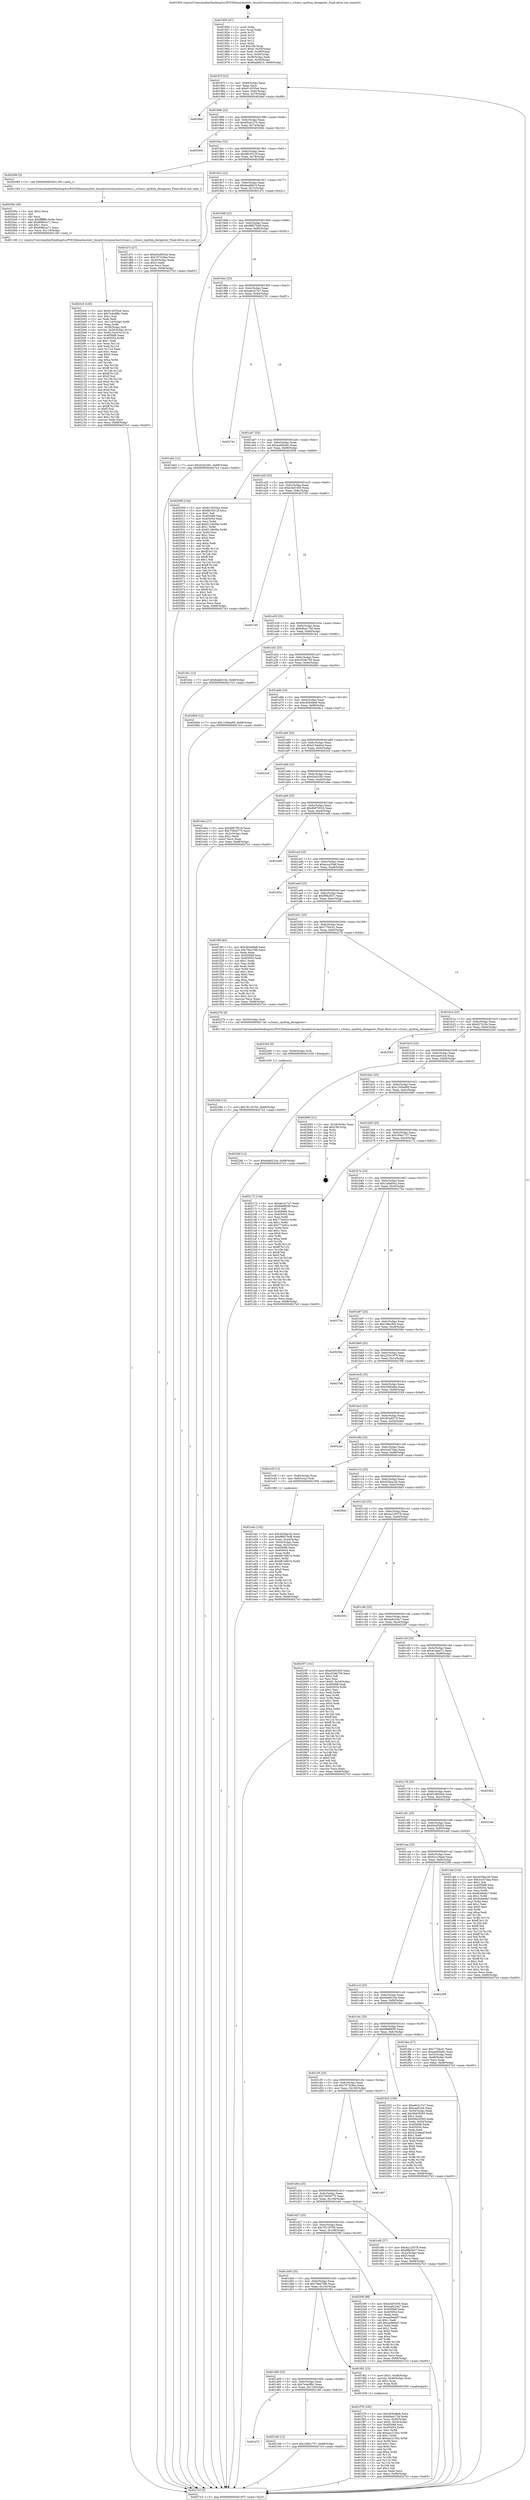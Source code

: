 digraph "0x401950" {
  label = "0x401950 (/mnt/c/Users/mathe/Desktop/tcc/POCII/binaries/extr_linuxdriversmmchosts3cmci.c_s3cmci_cpufreq_deregister_Final-ollvm.out::main(0))"
  labelloc = "t"
  node[shape=record]

  Entry [label="",width=0.3,height=0.3,shape=circle,fillcolor=black,style=filled]
  "0x40197f" [label="{
     0x40197f [23]\l
     | [instrs]\l
     &nbsp;&nbsp;0x40197f \<+3\>: mov -0x68(%rbp),%eax\l
     &nbsp;&nbsp;0x401982 \<+2\>: mov %eax,%ecx\l
     &nbsp;&nbsp;0x401984 \<+6\>: sub $0x814555a4,%ecx\l
     &nbsp;&nbsp;0x40198a \<+3\>: mov %eax,-0x6c(%rbp)\l
     &nbsp;&nbsp;0x40198d \<+3\>: mov %ecx,-0x70(%rbp)\l
     &nbsp;&nbsp;0x401990 \<+6\>: je 00000000004026ef \<main+0xd9f\>\l
  }"]
  "0x4026ef" [label="{
     0x4026ef\l
  }", style=dashed]
  "0x401996" [label="{
     0x401996 [22]\l
     | [instrs]\l
     &nbsp;&nbsp;0x401996 \<+5\>: jmp 000000000040199b \<main+0x4b\>\l
     &nbsp;&nbsp;0x40199b \<+3\>: mov -0x6c(%rbp),%eax\l
     &nbsp;&nbsp;0x40199e \<+5\>: sub $0x85cac275,%eax\l
     &nbsp;&nbsp;0x4019a3 \<+3\>: mov %eax,-0x74(%rbp)\l
     &nbsp;&nbsp;0x4019a6 \<+6\>: je 0000000000402564 \<main+0xc14\>\l
  }"]
  Exit [label="",width=0.3,height=0.3,shape=circle,fillcolor=black,style=filled,peripheries=2]
  "0x402564" [label="{
     0x402564\l
  }", style=dashed]
  "0x4019ac" [label="{
     0x4019ac [22]\l
     | [instrs]\l
     &nbsp;&nbsp;0x4019ac \<+5\>: jmp 00000000004019b1 \<main+0x61\>\l
     &nbsp;&nbsp;0x4019b1 \<+3\>: mov -0x6c(%rbp),%eax\l
     &nbsp;&nbsp;0x4019b4 \<+5\>: sub $0x88c5512f,%eax\l
     &nbsp;&nbsp;0x4019b9 \<+3\>: mov %eax,-0x78(%rbp)\l
     &nbsp;&nbsp;0x4019bc \<+6\>: je 0000000000402099 \<main+0x749\>\l
  }"]
  "0x40228d" [label="{
     0x40228d [12]\l
     | [instrs]\l
     &nbsp;&nbsp;0x40228d \<+7\>: movl $0x78118793,-0x68(%rbp)\l
     &nbsp;&nbsp;0x402294 \<+5\>: jmp 00000000004027e3 \<main+0xe93\>\l
  }"]
  "0x402099" [label="{
     0x402099 [5]\l
     | [instrs]\l
     &nbsp;&nbsp;0x402099 \<+5\>: call 0000000000401160 \<next_i\>\l
     | [calls]\l
     &nbsp;&nbsp;0x401160 \{1\} (/mnt/c/Users/mathe/Desktop/tcc/POCII/binaries/extr_linuxdriversmmchosts3cmci.c_s3cmci_cpufreq_deregister_Final-ollvm.out::next_i)\l
  }"]
  "0x4019c2" [label="{
     0x4019c2 [22]\l
     | [instrs]\l
     &nbsp;&nbsp;0x4019c2 \<+5\>: jmp 00000000004019c7 \<main+0x77\>\l
     &nbsp;&nbsp;0x4019c7 \<+3\>: mov -0x6c(%rbp),%eax\l
     &nbsp;&nbsp;0x4019ca \<+5\>: sub $0x9aa6fd10,%eax\l
     &nbsp;&nbsp;0x4019cf \<+3\>: mov %eax,-0x7c(%rbp)\l
     &nbsp;&nbsp;0x4019d2 \<+6\>: je 0000000000401d7c \<main+0x42c\>\l
  }"]
  "0x402284" [label="{
     0x402284 [9]\l
     | [instrs]\l
     &nbsp;&nbsp;0x402284 \<+4\>: mov -0x50(%rbp),%rdi\l
     &nbsp;&nbsp;0x402288 \<+5\>: call 0000000000401030 \<free@plt\>\l
     | [calls]\l
     &nbsp;&nbsp;0x401030 \{1\} (unknown)\l
  }"]
  "0x401d7c" [label="{
     0x401d7c [27]\l
     | [instrs]\l
     &nbsp;&nbsp;0x401d7c \<+5\>: mov $0x62ed5544,%eax\l
     &nbsp;&nbsp;0x401d81 \<+5\>: mov $0x7073c9ee,%ecx\l
     &nbsp;&nbsp;0x401d86 \<+3\>: mov -0x30(%rbp),%edx\l
     &nbsp;&nbsp;0x401d89 \<+3\>: cmp $0x2,%edx\l
     &nbsp;&nbsp;0x401d8c \<+3\>: cmovne %ecx,%eax\l
     &nbsp;&nbsp;0x401d8f \<+3\>: mov %eax,-0x68(%rbp)\l
     &nbsp;&nbsp;0x401d92 \<+5\>: jmp 00000000004027e3 \<main+0xe93\>\l
  }"]
  "0x4019d8" [label="{
     0x4019d8 [22]\l
     | [instrs]\l
     &nbsp;&nbsp;0x4019d8 \<+5\>: jmp 00000000004019dd \<main+0x8d\>\l
     &nbsp;&nbsp;0x4019dd \<+3\>: mov -0x6c(%rbp),%eax\l
     &nbsp;&nbsp;0x4019e0 \<+5\>: sub $0x9f837bd9,%eax\l
     &nbsp;&nbsp;0x4019e5 \<+3\>: mov %eax,-0x80(%rbp)\l
     &nbsp;&nbsp;0x4019e8 \<+6\>: je 0000000000401eb2 \<main+0x562\>\l
  }"]
  "0x4027e3" [label="{
     0x4027e3 [5]\l
     | [instrs]\l
     &nbsp;&nbsp;0x4027e3 \<+5\>: jmp 000000000040197f \<main+0x2f\>\l
  }"]
  "0x401950" [label="{
     0x401950 [47]\l
     | [instrs]\l
     &nbsp;&nbsp;0x401950 \<+1\>: push %rbp\l
     &nbsp;&nbsp;0x401951 \<+3\>: mov %rsp,%rbp\l
     &nbsp;&nbsp;0x401954 \<+2\>: push %r15\l
     &nbsp;&nbsp;0x401956 \<+2\>: push %r14\l
     &nbsp;&nbsp;0x401958 \<+2\>: push %r13\l
     &nbsp;&nbsp;0x40195a \<+2\>: push %r12\l
     &nbsp;&nbsp;0x40195c \<+1\>: push %rbx\l
     &nbsp;&nbsp;0x40195d \<+7\>: sub $0x108,%rsp\l
     &nbsp;&nbsp;0x401964 \<+7\>: movl $0x0,-0x34(%rbp)\l
     &nbsp;&nbsp;0x40196b \<+3\>: mov %edi,-0x38(%rbp)\l
     &nbsp;&nbsp;0x40196e \<+4\>: mov %rsi,-0x40(%rbp)\l
     &nbsp;&nbsp;0x401972 \<+3\>: mov -0x38(%rbp),%edi\l
     &nbsp;&nbsp;0x401975 \<+3\>: mov %edi,-0x30(%rbp)\l
     &nbsp;&nbsp;0x401978 \<+7\>: movl $0x9aa6fd10,-0x68(%rbp)\l
  }"]
  "0x401d72" [label="{
     0x401d72\l
  }", style=dashed]
  "0x401eb2" [label="{
     0x401eb2 [12]\l
     | [instrs]\l
     &nbsp;&nbsp;0x401eb2 \<+7\>: movl $0xd3a5c5fc,-0x68(%rbp)\l
     &nbsp;&nbsp;0x401eb9 \<+5\>: jmp 00000000004027e3 \<main+0xe93\>\l
  }"]
  "0x4019ee" [label="{
     0x4019ee [25]\l
     | [instrs]\l
     &nbsp;&nbsp;0x4019ee \<+5\>: jmp 00000000004019f3 \<main+0xa3\>\l
     &nbsp;&nbsp;0x4019f3 \<+3\>: mov -0x6c(%rbp),%eax\l
     &nbsp;&nbsp;0x4019f6 \<+5\>: sub $0xa6c2c7a7,%eax\l
     &nbsp;&nbsp;0x4019fb \<+6\>: mov %eax,-0x84(%rbp)\l
     &nbsp;&nbsp;0x401a01 \<+6\>: je 0000000000402741 \<main+0xdf1\>\l
  }"]
  "0x402166" [label="{
     0x402166 [12]\l
     | [instrs]\l
     &nbsp;&nbsp;0x402166 \<+7\>: movl $0x169e1757,-0x68(%rbp)\l
     &nbsp;&nbsp;0x40216d \<+5\>: jmp 00000000004027e3 \<main+0xe93\>\l
  }"]
  "0x402741" [label="{
     0x402741\l
  }", style=dashed]
  "0x401a07" [label="{
     0x401a07 [25]\l
     | [instrs]\l
     &nbsp;&nbsp;0x401a07 \<+5\>: jmp 0000000000401a0c \<main+0xbc\>\l
     &nbsp;&nbsp;0x401a0c \<+3\>: mov -0x6c(%rbp),%eax\l
     &nbsp;&nbsp;0x401a0f \<+5\>: sub $0xaad5be6c,%eax\l
     &nbsp;&nbsp;0x401a14 \<+6\>: mov %eax,-0x88(%rbp)\l
     &nbsp;&nbsp;0x401a1a \<+6\>: je 0000000000402009 \<main+0x6b9\>\l
  }"]
  "0x4020c6" [label="{
     0x4020c6 [160]\l
     | [instrs]\l
     &nbsp;&nbsp;0x4020c6 \<+5\>: mov $0x814555a4,%ecx\l
     &nbsp;&nbsp;0x4020cb \<+5\>: mov $0x7e4a0f6c,%edx\l
     &nbsp;&nbsp;0x4020d0 \<+3\>: mov $0x1,%sil\l
     &nbsp;&nbsp;0x4020d3 \<+2\>: xor %edi,%edi\l
     &nbsp;&nbsp;0x4020d5 \<+7\>: mov -0x114(%rbp),%r8d\l
     &nbsp;&nbsp;0x4020dc \<+4\>: imul %eax,%r8d\l
     &nbsp;&nbsp;0x4020e0 \<+4\>: mov -0x50(%rbp),%r9\l
     &nbsp;&nbsp;0x4020e4 \<+4\>: movslq -0x54(%rbp),%r10\l
     &nbsp;&nbsp;0x4020e8 \<+4\>: mov %r8d,(%r9,%r10,4)\l
     &nbsp;&nbsp;0x4020ec \<+7\>: mov 0x405068,%eax\l
     &nbsp;&nbsp;0x4020f3 \<+8\>: mov 0x405054,%r8d\l
     &nbsp;&nbsp;0x4020fb \<+3\>: sub $0x1,%edi\l
     &nbsp;&nbsp;0x4020fe \<+3\>: mov %eax,%r11d\l
     &nbsp;&nbsp;0x402101 \<+3\>: add %edi,%r11d\l
     &nbsp;&nbsp;0x402104 \<+4\>: imul %r11d,%eax\l
     &nbsp;&nbsp;0x402108 \<+3\>: and $0x1,%eax\l
     &nbsp;&nbsp;0x40210b \<+3\>: cmp $0x0,%eax\l
     &nbsp;&nbsp;0x40210e \<+3\>: sete %bl\l
     &nbsp;&nbsp;0x402111 \<+4\>: cmp $0xa,%r8d\l
     &nbsp;&nbsp;0x402115 \<+4\>: setl %r14b\l
     &nbsp;&nbsp;0x402119 \<+3\>: mov %bl,%r15b\l
     &nbsp;&nbsp;0x40211c \<+4\>: xor $0xff,%r15b\l
     &nbsp;&nbsp;0x402120 \<+3\>: mov %r14b,%r12b\l
     &nbsp;&nbsp;0x402123 \<+4\>: xor $0xff,%r12b\l
     &nbsp;&nbsp;0x402127 \<+4\>: xor $0x0,%sil\l
     &nbsp;&nbsp;0x40212b \<+3\>: mov %r15b,%r13b\l
     &nbsp;&nbsp;0x40212e \<+4\>: and $0x0,%r13b\l
     &nbsp;&nbsp;0x402132 \<+3\>: and %sil,%bl\l
     &nbsp;&nbsp;0x402135 \<+3\>: mov %r12b,%al\l
     &nbsp;&nbsp;0x402138 \<+2\>: and $0x0,%al\l
     &nbsp;&nbsp;0x40213a \<+3\>: and %sil,%r14b\l
     &nbsp;&nbsp;0x40213d \<+3\>: or %bl,%r13b\l
     &nbsp;&nbsp;0x402140 \<+3\>: or %r14b,%al\l
     &nbsp;&nbsp;0x402143 \<+3\>: xor %al,%r13b\l
     &nbsp;&nbsp;0x402146 \<+3\>: or %r12b,%r15b\l
     &nbsp;&nbsp;0x402149 \<+4\>: xor $0xff,%r15b\l
     &nbsp;&nbsp;0x40214d \<+4\>: or $0x0,%sil\l
     &nbsp;&nbsp;0x402151 \<+3\>: and %sil,%r15b\l
     &nbsp;&nbsp;0x402154 \<+3\>: or %r15b,%r13b\l
     &nbsp;&nbsp;0x402157 \<+4\>: test $0x1,%r13b\l
     &nbsp;&nbsp;0x40215b \<+3\>: cmovne %edx,%ecx\l
     &nbsp;&nbsp;0x40215e \<+3\>: mov %ecx,-0x68(%rbp)\l
     &nbsp;&nbsp;0x402161 \<+5\>: jmp 00000000004027e3 \<main+0xe93\>\l
  }"]
  "0x402009" [label="{
     0x402009 [144]\l
     | [instrs]\l
     &nbsp;&nbsp;0x402009 \<+5\>: mov $0x814555a4,%eax\l
     &nbsp;&nbsp;0x40200e \<+5\>: mov $0x88c5512f,%ecx\l
     &nbsp;&nbsp;0x402013 \<+2\>: mov $0x1,%dl\l
     &nbsp;&nbsp;0x402015 \<+7\>: mov 0x405068,%esi\l
     &nbsp;&nbsp;0x40201c \<+7\>: mov 0x405054,%edi\l
     &nbsp;&nbsp;0x402023 \<+3\>: mov %esi,%r8d\l
     &nbsp;&nbsp;0x402026 \<+7\>: add $0x6118e59a,%r8d\l
     &nbsp;&nbsp;0x40202d \<+4\>: sub $0x1,%r8d\l
     &nbsp;&nbsp;0x402031 \<+7\>: sub $0x6118e59a,%r8d\l
     &nbsp;&nbsp;0x402038 \<+4\>: imul %r8d,%esi\l
     &nbsp;&nbsp;0x40203c \<+3\>: and $0x1,%esi\l
     &nbsp;&nbsp;0x40203f \<+3\>: cmp $0x0,%esi\l
     &nbsp;&nbsp;0x402042 \<+4\>: sete %r9b\l
     &nbsp;&nbsp;0x402046 \<+3\>: cmp $0xa,%edi\l
     &nbsp;&nbsp;0x402049 \<+4\>: setl %r10b\l
     &nbsp;&nbsp;0x40204d \<+3\>: mov %r9b,%r11b\l
     &nbsp;&nbsp;0x402050 \<+4\>: xor $0xff,%r11b\l
     &nbsp;&nbsp;0x402054 \<+3\>: mov %r10b,%bl\l
     &nbsp;&nbsp;0x402057 \<+3\>: xor $0xff,%bl\l
     &nbsp;&nbsp;0x40205a \<+3\>: xor $0x1,%dl\l
     &nbsp;&nbsp;0x40205d \<+3\>: mov %r11b,%r14b\l
     &nbsp;&nbsp;0x402060 \<+4\>: and $0xff,%r14b\l
     &nbsp;&nbsp;0x402064 \<+3\>: and %dl,%r9b\l
     &nbsp;&nbsp;0x402067 \<+3\>: mov %bl,%r15b\l
     &nbsp;&nbsp;0x40206a \<+4\>: and $0xff,%r15b\l
     &nbsp;&nbsp;0x40206e \<+3\>: and %dl,%r10b\l
     &nbsp;&nbsp;0x402071 \<+3\>: or %r9b,%r14b\l
     &nbsp;&nbsp;0x402074 \<+3\>: or %r10b,%r15b\l
     &nbsp;&nbsp;0x402077 \<+3\>: xor %r15b,%r14b\l
     &nbsp;&nbsp;0x40207a \<+3\>: or %bl,%r11b\l
     &nbsp;&nbsp;0x40207d \<+4\>: xor $0xff,%r11b\l
     &nbsp;&nbsp;0x402081 \<+3\>: or $0x1,%dl\l
     &nbsp;&nbsp;0x402084 \<+3\>: and %dl,%r11b\l
     &nbsp;&nbsp;0x402087 \<+3\>: or %r11b,%r14b\l
     &nbsp;&nbsp;0x40208a \<+4\>: test $0x1,%r14b\l
     &nbsp;&nbsp;0x40208e \<+3\>: cmovne %ecx,%eax\l
     &nbsp;&nbsp;0x402091 \<+3\>: mov %eax,-0x68(%rbp)\l
     &nbsp;&nbsp;0x402094 \<+5\>: jmp 00000000004027e3 \<main+0xe93\>\l
  }"]
  "0x401a20" [label="{
     0x401a20 [25]\l
     | [instrs]\l
     &nbsp;&nbsp;0x401a20 \<+5\>: jmp 0000000000401a25 \<main+0xd5\>\l
     &nbsp;&nbsp;0x401a25 \<+3\>: mov -0x6c(%rbp),%eax\l
     &nbsp;&nbsp;0x401a28 \<+5\>: sub $0xb3ef1005,%eax\l
     &nbsp;&nbsp;0x401a2d \<+6\>: mov %eax,-0x8c(%rbp)\l
     &nbsp;&nbsp;0x401a33 \<+6\>: je 00000000004027d5 \<main+0xe85\>\l
  }"]
  "0x40209e" [label="{
     0x40209e [40]\l
     | [instrs]\l
     &nbsp;&nbsp;0x40209e \<+5\>: mov $0x2,%ecx\l
     &nbsp;&nbsp;0x4020a3 \<+1\>: cltd\l
     &nbsp;&nbsp;0x4020a4 \<+2\>: idiv %ecx\l
     &nbsp;&nbsp;0x4020a6 \<+6\>: imul $0xfffffffe,%edx,%ecx\l
     &nbsp;&nbsp;0x4020ac \<+6\>: add $0x9080ca71,%ecx\l
     &nbsp;&nbsp;0x4020b2 \<+3\>: add $0x1,%ecx\l
     &nbsp;&nbsp;0x4020b5 \<+6\>: sub $0x9080ca71,%ecx\l
     &nbsp;&nbsp;0x4020bb \<+6\>: mov %ecx,-0x114(%rbp)\l
     &nbsp;&nbsp;0x4020c1 \<+5\>: call 0000000000401160 \<next_i\>\l
     | [calls]\l
     &nbsp;&nbsp;0x401160 \{1\} (/mnt/c/Users/mathe/Desktop/tcc/POCII/binaries/extr_linuxdriversmmchosts3cmci.c_s3cmci_cpufreq_deregister_Final-ollvm.out::next_i)\l
  }"]
  "0x4027d5" [label="{
     0x4027d5\l
  }", style=dashed]
  "0x401a39" [label="{
     0x401a39 [25]\l
     | [instrs]\l
     &nbsp;&nbsp;0x401a39 \<+5\>: jmp 0000000000401a3e \<main+0xee\>\l
     &nbsp;&nbsp;0x401a3e \<+3\>: mov -0x6c(%rbp),%eax\l
     &nbsp;&nbsp;0x401a41 \<+5\>: sub $0xb9a417bf,%eax\l
     &nbsp;&nbsp;0x401a46 \<+6\>: mov %eax,-0x90(%rbp)\l
     &nbsp;&nbsp;0x401a4c \<+6\>: je 0000000000401fe2 \<main+0x692\>\l
  }"]
  "0x401f79" [label="{
     0x401f79 [105]\l
     | [instrs]\l
     &nbsp;&nbsp;0x401f79 \<+5\>: mov $0xc83b48e8,%ecx\l
     &nbsp;&nbsp;0x401f7e \<+5\>: mov $0xb9a417bf,%edx\l
     &nbsp;&nbsp;0x401f83 \<+4\>: mov %rax,-0x50(%rbp)\l
     &nbsp;&nbsp;0x401f87 \<+7\>: movl $0x0,-0x54(%rbp)\l
     &nbsp;&nbsp;0x401f8e \<+7\>: mov 0x405068,%esi\l
     &nbsp;&nbsp;0x401f95 \<+8\>: mov 0x405054,%r8d\l
     &nbsp;&nbsp;0x401f9d \<+3\>: mov %esi,%r9d\l
     &nbsp;&nbsp;0x401fa0 \<+7\>: add $0xaac215b2,%r9d\l
     &nbsp;&nbsp;0x401fa7 \<+4\>: sub $0x1,%r9d\l
     &nbsp;&nbsp;0x401fab \<+7\>: sub $0xaac215b2,%r9d\l
     &nbsp;&nbsp;0x401fb2 \<+4\>: imul %r9d,%esi\l
     &nbsp;&nbsp;0x401fb6 \<+3\>: and $0x1,%esi\l
     &nbsp;&nbsp;0x401fb9 \<+3\>: cmp $0x0,%esi\l
     &nbsp;&nbsp;0x401fbc \<+4\>: sete %r10b\l
     &nbsp;&nbsp;0x401fc0 \<+4\>: cmp $0xa,%r8d\l
     &nbsp;&nbsp;0x401fc4 \<+4\>: setl %r11b\l
     &nbsp;&nbsp;0x401fc8 \<+3\>: mov %r10b,%bl\l
     &nbsp;&nbsp;0x401fcb \<+3\>: and %r11b,%bl\l
     &nbsp;&nbsp;0x401fce \<+3\>: xor %r11b,%r10b\l
     &nbsp;&nbsp;0x401fd1 \<+3\>: or %r10b,%bl\l
     &nbsp;&nbsp;0x401fd4 \<+3\>: test $0x1,%bl\l
     &nbsp;&nbsp;0x401fd7 \<+3\>: cmovne %edx,%ecx\l
     &nbsp;&nbsp;0x401fda \<+3\>: mov %ecx,-0x68(%rbp)\l
     &nbsp;&nbsp;0x401fdd \<+5\>: jmp 00000000004027e3 \<main+0xe93\>\l
  }"]
  "0x401fe2" [label="{
     0x401fe2 [12]\l
     | [instrs]\l
     &nbsp;&nbsp;0x401fe2 \<+7\>: movl $0x6da6210e,-0x68(%rbp)\l
     &nbsp;&nbsp;0x401fe9 \<+5\>: jmp 00000000004027e3 \<main+0xe93\>\l
  }"]
  "0x401a52" [label="{
     0x401a52 [25]\l
     | [instrs]\l
     &nbsp;&nbsp;0x401a52 \<+5\>: jmp 0000000000401a57 \<main+0x107\>\l
     &nbsp;&nbsp;0x401a57 \<+3\>: mov -0x6c(%rbp),%eax\l
     &nbsp;&nbsp;0x401a5a \<+5\>: sub $0xc034b759,%eax\l
     &nbsp;&nbsp;0x401a5f \<+6\>: mov %eax,-0x94(%rbp)\l
     &nbsp;&nbsp;0x401a65 \<+6\>: je 0000000000402684 \<main+0xd34\>\l
  }"]
  "0x401d59" [label="{
     0x401d59 [25]\l
     | [instrs]\l
     &nbsp;&nbsp;0x401d59 \<+5\>: jmp 0000000000401d5e \<main+0x40e\>\l
     &nbsp;&nbsp;0x401d5e \<+3\>: mov -0x6c(%rbp),%eax\l
     &nbsp;&nbsp;0x401d61 \<+5\>: sub $0x7e4a0f6c,%eax\l
     &nbsp;&nbsp;0x401d66 \<+6\>: mov %eax,-0x110(%rbp)\l
     &nbsp;&nbsp;0x401d6c \<+6\>: je 0000000000402166 \<main+0x816\>\l
  }"]
  "0x402684" [label="{
     0x402684 [12]\l
     | [instrs]\l
     &nbsp;&nbsp;0x402684 \<+7\>: movl $0x1209ad99,-0x68(%rbp)\l
     &nbsp;&nbsp;0x40268b \<+5\>: jmp 00000000004027e3 \<main+0xe93\>\l
  }"]
  "0x401a6b" [label="{
     0x401a6b [25]\l
     | [instrs]\l
     &nbsp;&nbsp;0x401a6b \<+5\>: jmp 0000000000401a70 \<main+0x120\>\l
     &nbsp;&nbsp;0x401a70 \<+3\>: mov -0x6c(%rbp),%eax\l
     &nbsp;&nbsp;0x401a73 \<+5\>: sub $0xc83b48e8,%eax\l
     &nbsp;&nbsp;0x401a78 \<+6\>: mov %eax,-0x98(%rbp)\l
     &nbsp;&nbsp;0x401a7e \<+6\>: je 00000000004026c1 \<main+0xd71\>\l
  }"]
  "0x401f62" [label="{
     0x401f62 [23]\l
     | [instrs]\l
     &nbsp;&nbsp;0x401f62 \<+7\>: movl $0x1,-0x48(%rbp)\l
     &nbsp;&nbsp;0x401f69 \<+4\>: movslq -0x48(%rbp),%rax\l
     &nbsp;&nbsp;0x401f6d \<+4\>: shl $0x2,%rax\l
     &nbsp;&nbsp;0x401f71 \<+3\>: mov %rax,%rdi\l
     &nbsp;&nbsp;0x401f74 \<+5\>: call 0000000000401050 \<malloc@plt\>\l
     | [calls]\l
     &nbsp;&nbsp;0x401050 \{1\} (unknown)\l
  }"]
  "0x4026c1" [label="{
     0x4026c1\l
  }", style=dashed]
  "0x401a84" [label="{
     0x401a84 [25]\l
     | [instrs]\l
     &nbsp;&nbsp;0x401a84 \<+5\>: jmp 0000000000401a89 \<main+0x139\>\l
     &nbsp;&nbsp;0x401a89 \<+3\>: mov -0x6c(%rbp),%eax\l
     &nbsp;&nbsp;0x401a8c \<+5\>: sub $0xd154a0cd,%eax\l
     &nbsp;&nbsp;0x401a91 \<+6\>: mov %eax,-0x9c(%rbp)\l
     &nbsp;&nbsp;0x401a97 \<+6\>: je 00000000004023cd \<main+0xa7d\>\l
  }"]
  "0x401d40" [label="{
     0x401d40 [25]\l
     | [instrs]\l
     &nbsp;&nbsp;0x401d40 \<+5\>: jmp 0000000000401d45 \<main+0x3f5\>\l
     &nbsp;&nbsp;0x401d45 \<+3\>: mov -0x6c(%rbp),%eax\l
     &nbsp;&nbsp;0x401d48 \<+5\>: sub $0x79aa70fb,%eax\l
     &nbsp;&nbsp;0x401d4d \<+6\>: mov %eax,-0x10c(%rbp)\l
     &nbsp;&nbsp;0x401d53 \<+6\>: je 0000000000401f62 \<main+0x612\>\l
  }"]
  "0x4023cd" [label="{
     0x4023cd\l
  }", style=dashed]
  "0x401a9d" [label="{
     0x401a9d [25]\l
     | [instrs]\l
     &nbsp;&nbsp;0x401a9d \<+5\>: jmp 0000000000401aa2 \<main+0x152\>\l
     &nbsp;&nbsp;0x401aa2 \<+3\>: mov -0x6c(%rbp),%eax\l
     &nbsp;&nbsp;0x401aa5 \<+5\>: sub $0xd3a5c5fc,%eax\l
     &nbsp;&nbsp;0x401aaa \<+6\>: mov %eax,-0xa0(%rbp)\l
     &nbsp;&nbsp;0x401ab0 \<+6\>: je 0000000000401ebe \<main+0x56e\>\l
  }"]
  "0x40259f" [label="{
     0x40259f [88]\l
     | [instrs]\l
     &nbsp;&nbsp;0x40259f \<+5\>: mov $0xb3ef1005,%eax\l
     &nbsp;&nbsp;0x4025a4 \<+5\>: mov $0x4a6c24a7,%ecx\l
     &nbsp;&nbsp;0x4025a9 \<+7\>: mov 0x405068,%edx\l
     &nbsp;&nbsp;0x4025b0 \<+7\>: mov 0x405054,%esi\l
     &nbsp;&nbsp;0x4025b7 \<+2\>: mov %edx,%edi\l
     &nbsp;&nbsp;0x4025b9 \<+6\>: sub $0xaa9edef7,%edi\l
     &nbsp;&nbsp;0x4025bf \<+3\>: sub $0x1,%edi\l
     &nbsp;&nbsp;0x4025c2 \<+6\>: add $0xaa9edef7,%edi\l
     &nbsp;&nbsp;0x4025c8 \<+3\>: imul %edi,%edx\l
     &nbsp;&nbsp;0x4025cb \<+3\>: and $0x1,%edx\l
     &nbsp;&nbsp;0x4025ce \<+3\>: cmp $0x0,%edx\l
     &nbsp;&nbsp;0x4025d1 \<+4\>: sete %r8b\l
     &nbsp;&nbsp;0x4025d5 \<+3\>: cmp $0xa,%esi\l
     &nbsp;&nbsp;0x4025d8 \<+4\>: setl %r9b\l
     &nbsp;&nbsp;0x4025dc \<+3\>: mov %r8b,%r10b\l
     &nbsp;&nbsp;0x4025df \<+3\>: and %r9b,%r10b\l
     &nbsp;&nbsp;0x4025e2 \<+3\>: xor %r9b,%r8b\l
     &nbsp;&nbsp;0x4025e5 \<+3\>: or %r8b,%r10b\l
     &nbsp;&nbsp;0x4025e8 \<+4\>: test $0x1,%r10b\l
     &nbsp;&nbsp;0x4025ec \<+3\>: cmovne %ecx,%eax\l
     &nbsp;&nbsp;0x4025ef \<+3\>: mov %eax,-0x68(%rbp)\l
     &nbsp;&nbsp;0x4025f2 \<+5\>: jmp 00000000004027e3 \<main+0xe93\>\l
  }"]
  "0x401ebe" [label="{
     0x401ebe [27]\l
     | [instrs]\l
     &nbsp;&nbsp;0x401ebe \<+5\>: mov $0xdb879516,%eax\l
     &nbsp;&nbsp;0x401ec3 \<+5\>: mov $0x7365d775,%ecx\l
     &nbsp;&nbsp;0x401ec8 \<+3\>: mov -0x2c(%rbp),%edx\l
     &nbsp;&nbsp;0x401ecb \<+3\>: cmp $0x1,%edx\l
     &nbsp;&nbsp;0x401ece \<+3\>: cmovl %ecx,%eax\l
     &nbsp;&nbsp;0x401ed1 \<+3\>: mov %eax,-0x68(%rbp)\l
     &nbsp;&nbsp;0x401ed4 \<+5\>: jmp 00000000004027e3 \<main+0xe93\>\l
  }"]
  "0x401ab6" [label="{
     0x401ab6 [25]\l
     | [instrs]\l
     &nbsp;&nbsp;0x401ab6 \<+5\>: jmp 0000000000401abb \<main+0x16b\>\l
     &nbsp;&nbsp;0x401abb \<+3\>: mov -0x6c(%rbp),%eax\l
     &nbsp;&nbsp;0x401abe \<+5\>: sub $0xdb879516,%eax\l
     &nbsp;&nbsp;0x401ac3 \<+6\>: mov %eax,-0xa4(%rbp)\l
     &nbsp;&nbsp;0x401ac9 \<+6\>: je 0000000000401ed9 \<main+0x589\>\l
  }"]
  "0x401d27" [label="{
     0x401d27 [25]\l
     | [instrs]\l
     &nbsp;&nbsp;0x401d27 \<+5\>: jmp 0000000000401d2c \<main+0x3dc\>\l
     &nbsp;&nbsp;0x401d2c \<+3\>: mov -0x6c(%rbp),%eax\l
     &nbsp;&nbsp;0x401d2f \<+5\>: sub $0x78118793,%eax\l
     &nbsp;&nbsp;0x401d34 \<+6\>: mov %eax,-0x108(%rbp)\l
     &nbsp;&nbsp;0x401d3a \<+6\>: je 000000000040259f \<main+0xc4f\>\l
  }"]
  "0x401ed9" [label="{
     0x401ed9\l
  }", style=dashed]
  "0x401acf" [label="{
     0x401acf [25]\l
     | [instrs]\l
     &nbsp;&nbsp;0x401acf \<+5\>: jmp 0000000000401ad4 \<main+0x184\>\l
     &nbsp;&nbsp;0x401ad4 \<+3\>: mov -0x6c(%rbp),%eax\l
     &nbsp;&nbsp;0x401ad7 \<+5\>: sub $0xecce33e8,%eax\l
     &nbsp;&nbsp;0x401adc \<+6\>: mov %eax,-0xa8(%rbp)\l
     &nbsp;&nbsp;0x401ae2 \<+6\>: je 000000000040245d \<main+0xb0d\>\l
  }"]
  "0x401ef4" [label="{
     0x401ef4 [27]\l
     | [instrs]\l
     &nbsp;&nbsp;0x401ef4 \<+5\>: mov $0x4a120378,%eax\l
     &nbsp;&nbsp;0x401ef9 \<+5\>: mov $0xf9fb2927,%ecx\l
     &nbsp;&nbsp;0x401efe \<+3\>: mov -0x2c(%rbp),%edx\l
     &nbsp;&nbsp;0x401f01 \<+3\>: cmp $0x0,%edx\l
     &nbsp;&nbsp;0x401f04 \<+3\>: cmove %ecx,%eax\l
     &nbsp;&nbsp;0x401f07 \<+3\>: mov %eax,-0x68(%rbp)\l
     &nbsp;&nbsp;0x401f0a \<+5\>: jmp 00000000004027e3 \<main+0xe93\>\l
  }"]
  "0x40245d" [label="{
     0x40245d\l
  }", style=dashed]
  "0x401ae8" [label="{
     0x401ae8 [25]\l
     | [instrs]\l
     &nbsp;&nbsp;0x401ae8 \<+5\>: jmp 0000000000401aed \<main+0x19d\>\l
     &nbsp;&nbsp;0x401aed \<+3\>: mov -0x6c(%rbp),%eax\l
     &nbsp;&nbsp;0x401af0 \<+5\>: sub $0xf9fb2927,%eax\l
     &nbsp;&nbsp;0x401af5 \<+6\>: mov %eax,-0xac(%rbp)\l
     &nbsp;&nbsp;0x401afb \<+6\>: je 0000000000401f0f \<main+0x5bf\>\l
  }"]
  "0x401d0e" [label="{
     0x401d0e [25]\l
     | [instrs]\l
     &nbsp;&nbsp;0x401d0e \<+5\>: jmp 0000000000401d13 \<main+0x3c3\>\l
     &nbsp;&nbsp;0x401d13 \<+3\>: mov -0x6c(%rbp),%eax\l
     &nbsp;&nbsp;0x401d16 \<+5\>: sub $0x7365d775,%eax\l
     &nbsp;&nbsp;0x401d1b \<+6\>: mov %eax,-0x104(%rbp)\l
     &nbsp;&nbsp;0x401d21 \<+6\>: je 0000000000401ef4 \<main+0x5a4\>\l
  }"]
  "0x401f0f" [label="{
     0x401f0f [83]\l
     | [instrs]\l
     &nbsp;&nbsp;0x401f0f \<+5\>: mov $0xc83b48e8,%eax\l
     &nbsp;&nbsp;0x401f14 \<+5\>: mov $0x79aa70fb,%ecx\l
     &nbsp;&nbsp;0x401f19 \<+2\>: xor %edx,%edx\l
     &nbsp;&nbsp;0x401f1b \<+7\>: mov 0x405068,%esi\l
     &nbsp;&nbsp;0x401f22 \<+7\>: mov 0x405054,%edi\l
     &nbsp;&nbsp;0x401f29 \<+3\>: sub $0x1,%edx\l
     &nbsp;&nbsp;0x401f2c \<+3\>: mov %esi,%r8d\l
     &nbsp;&nbsp;0x401f2f \<+3\>: add %edx,%r8d\l
     &nbsp;&nbsp;0x401f32 \<+4\>: imul %r8d,%esi\l
     &nbsp;&nbsp;0x401f36 \<+3\>: and $0x1,%esi\l
     &nbsp;&nbsp;0x401f39 \<+3\>: cmp $0x0,%esi\l
     &nbsp;&nbsp;0x401f3c \<+4\>: sete %r9b\l
     &nbsp;&nbsp;0x401f40 \<+3\>: cmp $0xa,%edi\l
     &nbsp;&nbsp;0x401f43 \<+4\>: setl %r10b\l
     &nbsp;&nbsp;0x401f47 \<+3\>: mov %r9b,%r11b\l
     &nbsp;&nbsp;0x401f4a \<+3\>: and %r10b,%r11b\l
     &nbsp;&nbsp;0x401f4d \<+3\>: xor %r10b,%r9b\l
     &nbsp;&nbsp;0x401f50 \<+3\>: or %r9b,%r11b\l
     &nbsp;&nbsp;0x401f53 \<+4\>: test $0x1,%r11b\l
     &nbsp;&nbsp;0x401f57 \<+3\>: cmovne %ecx,%eax\l
     &nbsp;&nbsp;0x401f5a \<+3\>: mov %eax,-0x68(%rbp)\l
     &nbsp;&nbsp;0x401f5d \<+5\>: jmp 00000000004027e3 \<main+0xe93\>\l
  }"]
  "0x401b01" [label="{
     0x401b01 [25]\l
     | [instrs]\l
     &nbsp;&nbsp;0x401b01 \<+5\>: jmp 0000000000401b06 \<main+0x1b6\>\l
     &nbsp;&nbsp;0x401b06 \<+3\>: mov -0x6c(%rbp),%eax\l
     &nbsp;&nbsp;0x401b09 \<+5\>: sub $0x775dc41,%eax\l
     &nbsp;&nbsp;0x401b0e \<+6\>: mov %eax,-0xb0(%rbp)\l
     &nbsp;&nbsp;0x401b14 \<+6\>: je 000000000040227b \<main+0x92b\>\l
  }"]
  "0x401d97" [label="{
     0x401d97\l
  }", style=dashed]
  "0x40227b" [label="{
     0x40227b [9]\l
     | [instrs]\l
     &nbsp;&nbsp;0x40227b \<+4\>: mov -0x50(%rbp),%rdi\l
     &nbsp;&nbsp;0x40227f \<+5\>: call 00000000004017a0 \<s3cmci_cpufreq_deregister\>\l
     | [calls]\l
     &nbsp;&nbsp;0x4017a0 \{1\} (/mnt/c/Users/mathe/Desktop/tcc/POCII/binaries/extr_linuxdriversmmchosts3cmci.c_s3cmci_cpufreq_deregister_Final-ollvm.out::s3cmci_cpufreq_deregister)\l
  }"]
  "0x401b1a" [label="{
     0x401b1a [25]\l
     | [instrs]\l
     &nbsp;&nbsp;0x401b1a \<+5\>: jmp 0000000000401b1f \<main+0x1cf\>\l
     &nbsp;&nbsp;0x401b1f \<+3\>: mov -0x6c(%rbp),%eax\l
     &nbsp;&nbsp;0x401b22 \<+5\>: sub $0x827416c,%eax\l
     &nbsp;&nbsp;0x401b27 \<+6\>: mov %eax,-0xb4(%rbp)\l
     &nbsp;&nbsp;0x401b2d \<+6\>: je 0000000000402545 \<main+0xbf5\>\l
  }"]
  "0x401cf5" [label="{
     0x401cf5 [25]\l
     | [instrs]\l
     &nbsp;&nbsp;0x401cf5 \<+5\>: jmp 0000000000401cfa \<main+0x3aa\>\l
     &nbsp;&nbsp;0x401cfa \<+3\>: mov -0x6c(%rbp),%eax\l
     &nbsp;&nbsp;0x401cfd \<+5\>: sub $0x7073c9ee,%eax\l
     &nbsp;&nbsp;0x401d02 \<+6\>: mov %eax,-0x100(%rbp)\l
     &nbsp;&nbsp;0x401d08 \<+6\>: je 0000000000401d97 \<main+0x447\>\l
  }"]
  "0x402545" [label="{
     0x402545\l
  }", style=dashed]
  "0x401b33" [label="{
     0x401b33 [25]\l
     | [instrs]\l
     &nbsp;&nbsp;0x401b33 \<+5\>: jmp 0000000000401b38 \<main+0x1e8\>\l
     &nbsp;&nbsp;0x401b38 \<+3\>: mov -0x6c(%rbp),%eax\l
     &nbsp;&nbsp;0x401b3b \<+5\>: sub $0xcae61b4,%eax\l
     &nbsp;&nbsp;0x401b40 \<+6\>: mov %eax,-0xb8(%rbp)\l
     &nbsp;&nbsp;0x401b46 \<+6\>: je 000000000040226f \<main+0x91f\>\l
  }"]
  "0x402202" [label="{
     0x402202 [109]\l
     | [instrs]\l
     &nbsp;&nbsp;0x402202 \<+5\>: mov $0xa6c2c7a7,%eax\l
     &nbsp;&nbsp;0x402207 \<+5\>: mov $0xcae61b4,%ecx\l
     &nbsp;&nbsp;0x40220c \<+3\>: mov -0x54(%rbp),%edx\l
     &nbsp;&nbsp;0x40220f \<+6\>: add $0x58429265,%edx\l
     &nbsp;&nbsp;0x402215 \<+3\>: add $0x1,%edx\l
     &nbsp;&nbsp;0x402218 \<+6\>: sub $0x58429265,%edx\l
     &nbsp;&nbsp;0x40221e \<+3\>: mov %edx,-0x54(%rbp)\l
     &nbsp;&nbsp;0x402221 \<+7\>: mov 0x405068,%edx\l
     &nbsp;&nbsp;0x402228 \<+7\>: mov 0x405054,%esi\l
     &nbsp;&nbsp;0x40222f \<+2\>: mov %edx,%edi\l
     &nbsp;&nbsp;0x402231 \<+6\>: sub $0x422abaaf,%edi\l
     &nbsp;&nbsp;0x402237 \<+3\>: sub $0x1,%edi\l
     &nbsp;&nbsp;0x40223a \<+6\>: add $0x422abaaf,%edi\l
     &nbsp;&nbsp;0x402240 \<+3\>: imul %edi,%edx\l
     &nbsp;&nbsp;0x402243 \<+3\>: and $0x1,%edx\l
     &nbsp;&nbsp;0x402246 \<+3\>: cmp $0x0,%edx\l
     &nbsp;&nbsp;0x402249 \<+4\>: sete %r8b\l
     &nbsp;&nbsp;0x40224d \<+3\>: cmp $0xa,%esi\l
     &nbsp;&nbsp;0x402250 \<+4\>: setl %r9b\l
     &nbsp;&nbsp;0x402254 \<+3\>: mov %r8b,%r10b\l
     &nbsp;&nbsp;0x402257 \<+3\>: and %r9b,%r10b\l
     &nbsp;&nbsp;0x40225a \<+3\>: xor %r9b,%r8b\l
     &nbsp;&nbsp;0x40225d \<+3\>: or %r8b,%r10b\l
     &nbsp;&nbsp;0x402260 \<+4\>: test $0x1,%r10b\l
     &nbsp;&nbsp;0x402264 \<+3\>: cmovne %ecx,%eax\l
     &nbsp;&nbsp;0x402267 \<+3\>: mov %eax,-0x68(%rbp)\l
     &nbsp;&nbsp;0x40226a \<+5\>: jmp 00000000004027e3 \<main+0xe93\>\l
  }"]
  "0x40226f" [label="{
     0x40226f [12]\l
     | [instrs]\l
     &nbsp;&nbsp;0x40226f \<+7\>: movl $0x6da6210e,-0x68(%rbp)\l
     &nbsp;&nbsp;0x402276 \<+5\>: jmp 00000000004027e3 \<main+0xe93\>\l
  }"]
  "0x401b4c" [label="{
     0x401b4c [25]\l
     | [instrs]\l
     &nbsp;&nbsp;0x401b4c \<+5\>: jmp 0000000000401b51 \<main+0x201\>\l
     &nbsp;&nbsp;0x401b51 \<+3\>: mov -0x6c(%rbp),%eax\l
     &nbsp;&nbsp;0x401b54 \<+5\>: sub $0x1209ad99,%eax\l
     &nbsp;&nbsp;0x401b59 \<+6\>: mov %eax,-0xbc(%rbp)\l
     &nbsp;&nbsp;0x401b5f \<+6\>: je 0000000000402690 \<main+0xd40\>\l
  }"]
  "0x401cdc" [label="{
     0x401cdc [25]\l
     | [instrs]\l
     &nbsp;&nbsp;0x401cdc \<+5\>: jmp 0000000000401ce1 \<main+0x391\>\l
     &nbsp;&nbsp;0x401ce1 \<+3\>: mov -0x6c(%rbp),%eax\l
     &nbsp;&nbsp;0x401ce4 \<+5\>: sub $0x6fef6656,%eax\l
     &nbsp;&nbsp;0x401ce9 \<+6\>: mov %eax,-0xfc(%rbp)\l
     &nbsp;&nbsp;0x401cef \<+6\>: je 0000000000402202 \<main+0x8b2\>\l
  }"]
  "0x402690" [label="{
     0x402690 [21]\l
     | [instrs]\l
     &nbsp;&nbsp;0x402690 \<+3\>: mov -0x34(%rbp),%eax\l
     &nbsp;&nbsp;0x402693 \<+7\>: add $0x108,%rsp\l
     &nbsp;&nbsp;0x40269a \<+1\>: pop %rbx\l
     &nbsp;&nbsp;0x40269b \<+2\>: pop %r12\l
     &nbsp;&nbsp;0x40269d \<+2\>: pop %r13\l
     &nbsp;&nbsp;0x40269f \<+2\>: pop %r14\l
     &nbsp;&nbsp;0x4026a1 \<+2\>: pop %r15\l
     &nbsp;&nbsp;0x4026a3 \<+1\>: pop %rbp\l
     &nbsp;&nbsp;0x4026a4 \<+1\>: ret\l
  }"]
  "0x401b65" [label="{
     0x401b65 [25]\l
     | [instrs]\l
     &nbsp;&nbsp;0x401b65 \<+5\>: jmp 0000000000401b6a \<main+0x21a\>\l
     &nbsp;&nbsp;0x401b6a \<+3\>: mov -0x6c(%rbp),%eax\l
     &nbsp;&nbsp;0x401b6d \<+5\>: sub $0x169e1757,%eax\l
     &nbsp;&nbsp;0x401b72 \<+6\>: mov %eax,-0xc0(%rbp)\l
     &nbsp;&nbsp;0x401b78 \<+6\>: je 0000000000402172 \<main+0x822\>\l
  }"]
  "0x401fee" [label="{
     0x401fee [27]\l
     | [instrs]\l
     &nbsp;&nbsp;0x401fee \<+5\>: mov $0x775dc41,%eax\l
     &nbsp;&nbsp;0x401ff3 \<+5\>: mov $0xaad5be6c,%ecx\l
     &nbsp;&nbsp;0x401ff8 \<+3\>: mov -0x54(%rbp),%edx\l
     &nbsp;&nbsp;0x401ffb \<+3\>: cmp -0x48(%rbp),%edx\l
     &nbsp;&nbsp;0x401ffe \<+3\>: cmovl %ecx,%eax\l
     &nbsp;&nbsp;0x402001 \<+3\>: mov %eax,-0x68(%rbp)\l
     &nbsp;&nbsp;0x402004 \<+5\>: jmp 00000000004027e3 \<main+0xe93\>\l
  }"]
  "0x402172" [label="{
     0x402172 [144]\l
     | [instrs]\l
     &nbsp;&nbsp;0x402172 \<+5\>: mov $0xa6c2c7a7,%eax\l
     &nbsp;&nbsp;0x402177 \<+5\>: mov $0x6fef6656,%ecx\l
     &nbsp;&nbsp;0x40217c \<+2\>: mov $0x1,%dl\l
     &nbsp;&nbsp;0x40217e \<+7\>: mov 0x405068,%esi\l
     &nbsp;&nbsp;0x402185 \<+7\>: mov 0x405054,%edi\l
     &nbsp;&nbsp;0x40218c \<+3\>: mov %esi,%r8d\l
     &nbsp;&nbsp;0x40218f \<+7\>: sub $0x773e91e,%r8d\l
     &nbsp;&nbsp;0x402196 \<+4\>: sub $0x1,%r8d\l
     &nbsp;&nbsp;0x40219a \<+7\>: add $0x773e91e,%r8d\l
     &nbsp;&nbsp;0x4021a1 \<+4\>: imul %r8d,%esi\l
     &nbsp;&nbsp;0x4021a5 \<+3\>: and $0x1,%esi\l
     &nbsp;&nbsp;0x4021a8 \<+3\>: cmp $0x0,%esi\l
     &nbsp;&nbsp;0x4021ab \<+4\>: sete %r9b\l
     &nbsp;&nbsp;0x4021af \<+3\>: cmp $0xa,%edi\l
     &nbsp;&nbsp;0x4021b2 \<+4\>: setl %r10b\l
     &nbsp;&nbsp;0x4021b6 \<+3\>: mov %r9b,%r11b\l
     &nbsp;&nbsp;0x4021b9 \<+4\>: xor $0xff,%r11b\l
     &nbsp;&nbsp;0x4021bd \<+3\>: mov %r10b,%bl\l
     &nbsp;&nbsp;0x4021c0 \<+3\>: xor $0xff,%bl\l
     &nbsp;&nbsp;0x4021c3 \<+3\>: xor $0x0,%dl\l
     &nbsp;&nbsp;0x4021c6 \<+3\>: mov %r11b,%r14b\l
     &nbsp;&nbsp;0x4021c9 \<+4\>: and $0x0,%r14b\l
     &nbsp;&nbsp;0x4021cd \<+3\>: and %dl,%r9b\l
     &nbsp;&nbsp;0x4021d0 \<+3\>: mov %bl,%r15b\l
     &nbsp;&nbsp;0x4021d3 \<+4\>: and $0x0,%r15b\l
     &nbsp;&nbsp;0x4021d7 \<+3\>: and %dl,%r10b\l
     &nbsp;&nbsp;0x4021da \<+3\>: or %r9b,%r14b\l
     &nbsp;&nbsp;0x4021dd \<+3\>: or %r10b,%r15b\l
     &nbsp;&nbsp;0x4021e0 \<+3\>: xor %r15b,%r14b\l
     &nbsp;&nbsp;0x4021e3 \<+3\>: or %bl,%r11b\l
     &nbsp;&nbsp;0x4021e6 \<+4\>: xor $0xff,%r11b\l
     &nbsp;&nbsp;0x4021ea \<+3\>: or $0x0,%dl\l
     &nbsp;&nbsp;0x4021ed \<+3\>: and %dl,%r11b\l
     &nbsp;&nbsp;0x4021f0 \<+3\>: or %r11b,%r14b\l
     &nbsp;&nbsp;0x4021f3 \<+4\>: test $0x1,%r14b\l
     &nbsp;&nbsp;0x4021f7 \<+3\>: cmovne %ecx,%eax\l
     &nbsp;&nbsp;0x4021fa \<+3\>: mov %eax,-0x68(%rbp)\l
     &nbsp;&nbsp;0x4021fd \<+5\>: jmp 00000000004027e3 \<main+0xe93\>\l
  }"]
  "0x401b7e" [label="{
     0x401b7e [25]\l
     | [instrs]\l
     &nbsp;&nbsp;0x401b7e \<+5\>: jmp 0000000000401b83 \<main+0x233\>\l
     &nbsp;&nbsp;0x401b83 \<+3\>: mov -0x6c(%rbp),%eax\l
     &nbsp;&nbsp;0x401b86 \<+5\>: sub $0x1afad5e2,%eax\l
     &nbsp;&nbsp;0x401b8b \<+6\>: mov %eax,-0xc4(%rbp)\l
     &nbsp;&nbsp;0x401b91 \<+6\>: je 000000000040275a \<main+0xe0a\>\l
  }"]
  "0x401cc3" [label="{
     0x401cc3 [25]\l
     | [instrs]\l
     &nbsp;&nbsp;0x401cc3 \<+5\>: jmp 0000000000401cc8 \<main+0x378\>\l
     &nbsp;&nbsp;0x401cc8 \<+3\>: mov -0x6c(%rbp),%eax\l
     &nbsp;&nbsp;0x401ccb \<+5\>: sub $0x6da6210e,%eax\l
     &nbsp;&nbsp;0x401cd0 \<+6\>: mov %eax,-0xf8(%rbp)\l
     &nbsp;&nbsp;0x401cd6 \<+6\>: je 0000000000401fee \<main+0x69e\>\l
  }"]
  "0x40275a" [label="{
     0x40275a\l
  }", style=dashed]
  "0x401b97" [label="{
     0x401b97 [25]\l
     | [instrs]\l
     &nbsp;&nbsp;0x401b97 \<+5\>: jmp 0000000000401b9c \<main+0x24c\>\l
     &nbsp;&nbsp;0x401b9c \<+3\>: mov -0x6c(%rbp),%eax\l
     &nbsp;&nbsp;0x401b9f \<+5\>: sub $0x1fdbcf04,%eax\l
     &nbsp;&nbsp;0x401ba4 \<+6\>: mov %eax,-0xc8(%rbp)\l
     &nbsp;&nbsp;0x401baa \<+6\>: je 000000000040258e \<main+0xc3e\>\l
  }"]
  "0x402299" [label="{
     0x402299\l
  }", style=dashed]
  "0x40258e" [label="{
     0x40258e\l
  }", style=dashed]
  "0x401bb0" [label="{
     0x401bb0 [25]\l
     | [instrs]\l
     &nbsp;&nbsp;0x401bb0 \<+5\>: jmp 0000000000401bb5 \<main+0x265\>\l
     &nbsp;&nbsp;0x401bb5 \<+3\>: mov -0x6c(%rbp),%eax\l
     &nbsp;&nbsp;0x401bb8 \<+5\>: sub $0x225e1979,%eax\l
     &nbsp;&nbsp;0x401bbd \<+6\>: mov %eax,-0xcc(%rbp)\l
     &nbsp;&nbsp;0x401bc3 \<+6\>: je 0000000000402788 \<main+0xe38\>\l
  }"]
  "0x401e4c" [label="{
     0x401e4c [102]\l
     | [instrs]\l
     &nbsp;&nbsp;0x401e4c \<+5\>: mov $0x403bac2b,%ecx\l
     &nbsp;&nbsp;0x401e51 \<+5\>: mov $0x9f837bd9,%edx\l
     &nbsp;&nbsp;0x401e56 \<+3\>: mov %eax,-0x44(%rbp)\l
     &nbsp;&nbsp;0x401e59 \<+3\>: mov -0x44(%rbp),%eax\l
     &nbsp;&nbsp;0x401e5c \<+3\>: mov %eax,-0x2c(%rbp)\l
     &nbsp;&nbsp;0x401e5f \<+7\>: mov 0x405068,%eax\l
     &nbsp;&nbsp;0x401e66 \<+7\>: mov 0x405054,%esi\l
     &nbsp;&nbsp;0x401e6d \<+3\>: mov %eax,%r8d\l
     &nbsp;&nbsp;0x401e70 \<+7\>: sub $0x88156b7e,%r8d\l
     &nbsp;&nbsp;0x401e77 \<+4\>: sub $0x1,%r8d\l
     &nbsp;&nbsp;0x401e7b \<+7\>: add $0x88156b7e,%r8d\l
     &nbsp;&nbsp;0x401e82 \<+4\>: imul %r8d,%eax\l
     &nbsp;&nbsp;0x401e86 \<+3\>: and $0x1,%eax\l
     &nbsp;&nbsp;0x401e89 \<+3\>: cmp $0x0,%eax\l
     &nbsp;&nbsp;0x401e8c \<+4\>: sete %r9b\l
     &nbsp;&nbsp;0x401e90 \<+3\>: cmp $0xa,%esi\l
     &nbsp;&nbsp;0x401e93 \<+4\>: setl %r10b\l
     &nbsp;&nbsp;0x401e97 \<+3\>: mov %r9b,%r11b\l
     &nbsp;&nbsp;0x401e9a \<+3\>: and %r10b,%r11b\l
     &nbsp;&nbsp;0x401e9d \<+3\>: xor %r10b,%r9b\l
     &nbsp;&nbsp;0x401ea0 \<+3\>: or %r9b,%r11b\l
     &nbsp;&nbsp;0x401ea3 \<+4\>: test $0x1,%r11b\l
     &nbsp;&nbsp;0x401ea7 \<+3\>: cmovne %edx,%ecx\l
     &nbsp;&nbsp;0x401eaa \<+3\>: mov %ecx,-0x68(%rbp)\l
     &nbsp;&nbsp;0x401ead \<+5\>: jmp 00000000004027e3 \<main+0xe93\>\l
  }"]
  "0x402788" [label="{
     0x402788\l
  }", style=dashed]
  "0x401bc9" [label="{
     0x401bc9 [25]\l
     | [instrs]\l
     &nbsp;&nbsp;0x401bc9 \<+5\>: jmp 0000000000401bce \<main+0x27e\>\l
     &nbsp;&nbsp;0x401bce \<+3\>: mov -0x6c(%rbp),%eax\l
     &nbsp;&nbsp;0x401bd1 \<+5\>: sub $0x35b6afea,%eax\l
     &nbsp;&nbsp;0x401bd6 \<+6\>: mov %eax,-0xd0(%rbp)\l
     &nbsp;&nbsp;0x401bdc \<+6\>: je 0000000000402539 \<main+0xbe9\>\l
  }"]
  "0x401caa" [label="{
     0x401caa [25]\l
     | [instrs]\l
     &nbsp;&nbsp;0x401caa \<+5\>: jmp 0000000000401caf \<main+0x35f\>\l
     &nbsp;&nbsp;0x401caf \<+3\>: mov -0x6c(%rbp),%eax\l
     &nbsp;&nbsp;0x401cb2 \<+5\>: sub $0x63c16ba6,%eax\l
     &nbsp;&nbsp;0x401cb7 \<+6\>: mov %eax,-0xf4(%rbp)\l
     &nbsp;&nbsp;0x401cbd \<+6\>: je 0000000000402299 \<main+0x949\>\l
  }"]
  "0x402539" [label="{
     0x402539\l
  }", style=dashed]
  "0x401be2" [label="{
     0x401be2 [25]\l
     | [instrs]\l
     &nbsp;&nbsp;0x401be2 \<+5\>: jmp 0000000000401be7 \<main+0x297\>\l
     &nbsp;&nbsp;0x401be7 \<+3\>: mov -0x6c(%rbp),%eax\l
     &nbsp;&nbsp;0x401bea \<+5\>: sub $0x3b3a8279,%eax\l
     &nbsp;&nbsp;0x401bef \<+6\>: mov %eax,-0xd4(%rbp)\l
     &nbsp;&nbsp;0x401bf5 \<+6\>: je 00000000004022ec \<main+0x99c\>\l
  }"]
  "0x401daf" [label="{
     0x401daf [144]\l
     | [instrs]\l
     &nbsp;&nbsp;0x401daf \<+5\>: mov $0x403bac2b,%eax\l
     &nbsp;&nbsp;0x401db4 \<+5\>: mov $0x3cc57daa,%ecx\l
     &nbsp;&nbsp;0x401db9 \<+2\>: mov $0x1,%dl\l
     &nbsp;&nbsp;0x401dbb \<+7\>: mov 0x405068,%esi\l
     &nbsp;&nbsp;0x401dc2 \<+7\>: mov 0x405054,%edi\l
     &nbsp;&nbsp;0x401dc9 \<+3\>: mov %esi,%r8d\l
     &nbsp;&nbsp;0x401dcc \<+7\>: sub $0x9c6defa7,%r8d\l
     &nbsp;&nbsp;0x401dd3 \<+4\>: sub $0x1,%r8d\l
     &nbsp;&nbsp;0x401dd7 \<+7\>: add $0x9c6defa7,%r8d\l
     &nbsp;&nbsp;0x401dde \<+4\>: imul %r8d,%esi\l
     &nbsp;&nbsp;0x401de2 \<+3\>: and $0x1,%esi\l
     &nbsp;&nbsp;0x401de5 \<+3\>: cmp $0x0,%esi\l
     &nbsp;&nbsp;0x401de8 \<+4\>: sete %r9b\l
     &nbsp;&nbsp;0x401dec \<+3\>: cmp $0xa,%edi\l
     &nbsp;&nbsp;0x401def \<+4\>: setl %r10b\l
     &nbsp;&nbsp;0x401df3 \<+3\>: mov %r9b,%r11b\l
     &nbsp;&nbsp;0x401df6 \<+4\>: xor $0xff,%r11b\l
     &nbsp;&nbsp;0x401dfa \<+3\>: mov %r10b,%bl\l
     &nbsp;&nbsp;0x401dfd \<+3\>: xor $0xff,%bl\l
     &nbsp;&nbsp;0x401e00 \<+3\>: xor $0x1,%dl\l
     &nbsp;&nbsp;0x401e03 \<+3\>: mov %r11b,%r14b\l
     &nbsp;&nbsp;0x401e06 \<+4\>: and $0xff,%r14b\l
     &nbsp;&nbsp;0x401e0a \<+3\>: and %dl,%r9b\l
     &nbsp;&nbsp;0x401e0d \<+3\>: mov %bl,%r15b\l
     &nbsp;&nbsp;0x401e10 \<+4\>: and $0xff,%r15b\l
     &nbsp;&nbsp;0x401e14 \<+3\>: and %dl,%r10b\l
     &nbsp;&nbsp;0x401e17 \<+3\>: or %r9b,%r14b\l
     &nbsp;&nbsp;0x401e1a \<+3\>: or %r10b,%r15b\l
     &nbsp;&nbsp;0x401e1d \<+3\>: xor %r15b,%r14b\l
     &nbsp;&nbsp;0x401e20 \<+3\>: or %bl,%r11b\l
     &nbsp;&nbsp;0x401e23 \<+4\>: xor $0xff,%r11b\l
     &nbsp;&nbsp;0x401e27 \<+3\>: or $0x1,%dl\l
     &nbsp;&nbsp;0x401e2a \<+3\>: and %dl,%r11b\l
     &nbsp;&nbsp;0x401e2d \<+3\>: or %r11b,%r14b\l
     &nbsp;&nbsp;0x401e30 \<+4\>: test $0x1,%r14b\l
     &nbsp;&nbsp;0x401e34 \<+3\>: cmovne %ecx,%eax\l
     &nbsp;&nbsp;0x401e37 \<+3\>: mov %eax,-0x68(%rbp)\l
     &nbsp;&nbsp;0x401e3a \<+5\>: jmp 00000000004027e3 \<main+0xe93\>\l
  }"]
  "0x4022ec" [label="{
     0x4022ec\l
  }", style=dashed]
  "0x401bfb" [label="{
     0x401bfb [25]\l
     | [instrs]\l
     &nbsp;&nbsp;0x401bfb \<+5\>: jmp 0000000000401c00 \<main+0x2b0\>\l
     &nbsp;&nbsp;0x401c00 \<+3\>: mov -0x6c(%rbp),%eax\l
     &nbsp;&nbsp;0x401c03 \<+5\>: sub $0x3cc57daa,%eax\l
     &nbsp;&nbsp;0x401c08 \<+6\>: mov %eax,-0xd8(%rbp)\l
     &nbsp;&nbsp;0x401c0e \<+6\>: je 0000000000401e3f \<main+0x4ef\>\l
  }"]
  "0x401c91" [label="{
     0x401c91 [25]\l
     | [instrs]\l
     &nbsp;&nbsp;0x401c91 \<+5\>: jmp 0000000000401c96 \<main+0x346\>\l
     &nbsp;&nbsp;0x401c96 \<+3\>: mov -0x6c(%rbp),%eax\l
     &nbsp;&nbsp;0x401c99 \<+5\>: sub $0x62ed5544,%eax\l
     &nbsp;&nbsp;0x401c9e \<+6\>: mov %eax,-0xf0(%rbp)\l
     &nbsp;&nbsp;0x401ca4 \<+6\>: je 0000000000401daf \<main+0x45f\>\l
  }"]
  "0x401e3f" [label="{
     0x401e3f [13]\l
     | [instrs]\l
     &nbsp;&nbsp;0x401e3f \<+4\>: mov -0x40(%rbp),%rax\l
     &nbsp;&nbsp;0x401e43 \<+4\>: mov 0x8(%rax),%rdi\l
     &nbsp;&nbsp;0x401e47 \<+5\>: call 0000000000401060 \<atoi@plt\>\l
     | [calls]\l
     &nbsp;&nbsp;0x401060 \{1\} (unknown)\l
  }"]
  "0x401c14" [label="{
     0x401c14 [25]\l
     | [instrs]\l
     &nbsp;&nbsp;0x401c14 \<+5\>: jmp 0000000000401c19 \<main+0x2c9\>\l
     &nbsp;&nbsp;0x401c19 \<+3\>: mov -0x6c(%rbp),%eax\l
     &nbsp;&nbsp;0x401c1c \<+5\>: sub $0x403bac2b,%eax\l
     &nbsp;&nbsp;0x401c21 \<+6\>: mov %eax,-0xdc(%rbp)\l
     &nbsp;&nbsp;0x401c27 \<+6\>: je 00000000004026a5 \<main+0xd55\>\l
  }"]
  "0x4023a6" [label="{
     0x4023a6\l
  }", style=dashed]
  "0x4026a5" [label="{
     0x4026a5\l
  }", style=dashed]
  "0x401c2d" [label="{
     0x401c2d [25]\l
     | [instrs]\l
     &nbsp;&nbsp;0x401c2d \<+5\>: jmp 0000000000401c32 \<main+0x2e2\>\l
     &nbsp;&nbsp;0x401c32 \<+3\>: mov -0x6c(%rbp),%eax\l
     &nbsp;&nbsp;0x401c35 \<+5\>: sub $0x4a120378,%eax\l
     &nbsp;&nbsp;0x401c3a \<+6\>: mov %eax,-0xe0(%rbp)\l
     &nbsp;&nbsp;0x401c40 \<+6\>: je 0000000000402582 \<main+0xc32\>\l
  }"]
  "0x401c78" [label="{
     0x401c78 [25]\l
     | [instrs]\l
     &nbsp;&nbsp;0x401c78 \<+5\>: jmp 0000000000401c7d \<main+0x32d\>\l
     &nbsp;&nbsp;0x401c7d \<+3\>: mov -0x6c(%rbp),%eax\l
     &nbsp;&nbsp;0x401c80 \<+5\>: sub $0x61db6444,%eax\l
     &nbsp;&nbsp;0x401c85 \<+6\>: mov %eax,-0xec(%rbp)\l
     &nbsp;&nbsp;0x401c8b \<+6\>: je 00000000004023a6 \<main+0xa56\>\l
  }"]
  "0x402582" [label="{
     0x402582\l
  }", style=dashed]
  "0x401c46" [label="{
     0x401c46 [25]\l
     | [instrs]\l
     &nbsp;&nbsp;0x401c46 \<+5\>: jmp 0000000000401c4b \<main+0x2fb\>\l
     &nbsp;&nbsp;0x401c4b \<+3\>: mov -0x6c(%rbp),%eax\l
     &nbsp;&nbsp;0x401c4e \<+5\>: sub $0x4a6c24a7,%eax\l
     &nbsp;&nbsp;0x401c53 \<+6\>: mov %eax,-0xe4(%rbp)\l
     &nbsp;&nbsp;0x401c59 \<+6\>: je 00000000004025f7 \<main+0xca7\>\l
  }"]
  "0x4023b2" [label="{
     0x4023b2\l
  }", style=dashed]
  "0x4025f7" [label="{
     0x4025f7 [141]\l
     | [instrs]\l
     &nbsp;&nbsp;0x4025f7 \<+5\>: mov $0xb3ef1005,%eax\l
     &nbsp;&nbsp;0x4025fc \<+5\>: mov $0xc034b759,%ecx\l
     &nbsp;&nbsp;0x402601 \<+2\>: mov $0x1,%dl\l
     &nbsp;&nbsp;0x402603 \<+2\>: xor %esi,%esi\l
     &nbsp;&nbsp;0x402605 \<+7\>: movl $0x0,-0x34(%rbp)\l
     &nbsp;&nbsp;0x40260c \<+7\>: mov 0x405068,%edi\l
     &nbsp;&nbsp;0x402613 \<+8\>: mov 0x405054,%r8d\l
     &nbsp;&nbsp;0x40261b \<+3\>: sub $0x1,%esi\l
     &nbsp;&nbsp;0x40261e \<+3\>: mov %edi,%r9d\l
     &nbsp;&nbsp;0x402621 \<+3\>: add %esi,%r9d\l
     &nbsp;&nbsp;0x402624 \<+4\>: imul %r9d,%edi\l
     &nbsp;&nbsp;0x402628 \<+3\>: and $0x1,%edi\l
     &nbsp;&nbsp;0x40262b \<+3\>: cmp $0x0,%edi\l
     &nbsp;&nbsp;0x40262e \<+4\>: sete %r10b\l
     &nbsp;&nbsp;0x402632 \<+4\>: cmp $0xa,%r8d\l
     &nbsp;&nbsp;0x402636 \<+4\>: setl %r11b\l
     &nbsp;&nbsp;0x40263a \<+3\>: mov %r10b,%bl\l
     &nbsp;&nbsp;0x40263d \<+3\>: xor $0xff,%bl\l
     &nbsp;&nbsp;0x402640 \<+3\>: mov %r11b,%r14b\l
     &nbsp;&nbsp;0x402643 \<+4\>: xor $0xff,%r14b\l
     &nbsp;&nbsp;0x402647 \<+3\>: xor $0x0,%dl\l
     &nbsp;&nbsp;0x40264a \<+3\>: mov %bl,%r15b\l
     &nbsp;&nbsp;0x40264d \<+4\>: and $0x0,%r15b\l
     &nbsp;&nbsp;0x402651 \<+3\>: and %dl,%r10b\l
     &nbsp;&nbsp;0x402654 \<+3\>: mov %r14b,%r12b\l
     &nbsp;&nbsp;0x402657 \<+4\>: and $0x0,%r12b\l
     &nbsp;&nbsp;0x40265b \<+3\>: and %dl,%r11b\l
     &nbsp;&nbsp;0x40265e \<+3\>: or %r10b,%r15b\l
     &nbsp;&nbsp;0x402661 \<+3\>: or %r11b,%r12b\l
     &nbsp;&nbsp;0x402664 \<+3\>: xor %r12b,%r15b\l
     &nbsp;&nbsp;0x402667 \<+3\>: or %r14b,%bl\l
     &nbsp;&nbsp;0x40266a \<+3\>: xor $0xff,%bl\l
     &nbsp;&nbsp;0x40266d \<+3\>: or $0x0,%dl\l
     &nbsp;&nbsp;0x402670 \<+2\>: and %dl,%bl\l
     &nbsp;&nbsp;0x402672 \<+3\>: or %bl,%r15b\l
     &nbsp;&nbsp;0x402675 \<+4\>: test $0x1,%r15b\l
     &nbsp;&nbsp;0x402679 \<+3\>: cmovne %ecx,%eax\l
     &nbsp;&nbsp;0x40267c \<+3\>: mov %eax,-0x68(%rbp)\l
     &nbsp;&nbsp;0x40267f \<+5\>: jmp 00000000004027e3 \<main+0xe93\>\l
  }"]
  "0x401c5f" [label="{
     0x401c5f [25]\l
     | [instrs]\l
     &nbsp;&nbsp;0x401c5f \<+5\>: jmp 0000000000401c64 \<main+0x314\>\l
     &nbsp;&nbsp;0x401c64 \<+3\>: mov -0x6c(%rbp),%eax\l
     &nbsp;&nbsp;0x401c67 \<+5\>: sub $0x4c3aaa71,%eax\l
     &nbsp;&nbsp;0x401c6c \<+6\>: mov %eax,-0xe8(%rbp)\l
     &nbsp;&nbsp;0x401c72 \<+6\>: je 00000000004023b2 \<main+0xa62\>\l
  }"]
  Entry -> "0x401950" [label=" 1"]
  "0x40197f" -> "0x4026ef" [label=" 0"]
  "0x40197f" -> "0x401996" [label=" 22"]
  "0x402690" -> Exit [label=" 1"]
  "0x401996" -> "0x402564" [label=" 0"]
  "0x401996" -> "0x4019ac" [label=" 22"]
  "0x402684" -> "0x4027e3" [label=" 1"]
  "0x4019ac" -> "0x402099" [label=" 1"]
  "0x4019ac" -> "0x4019c2" [label=" 21"]
  "0x4025f7" -> "0x4027e3" [label=" 1"]
  "0x4019c2" -> "0x401d7c" [label=" 1"]
  "0x4019c2" -> "0x4019d8" [label=" 20"]
  "0x401d7c" -> "0x4027e3" [label=" 1"]
  "0x401950" -> "0x40197f" [label=" 1"]
  "0x4027e3" -> "0x40197f" [label=" 21"]
  "0x40259f" -> "0x4027e3" [label=" 1"]
  "0x4019d8" -> "0x401eb2" [label=" 1"]
  "0x4019d8" -> "0x4019ee" [label=" 19"]
  "0x40228d" -> "0x4027e3" [label=" 1"]
  "0x4019ee" -> "0x402741" [label=" 0"]
  "0x4019ee" -> "0x401a07" [label=" 19"]
  "0x402284" -> "0x40228d" [label=" 1"]
  "0x401a07" -> "0x402009" [label=" 1"]
  "0x401a07" -> "0x401a20" [label=" 18"]
  "0x40226f" -> "0x4027e3" [label=" 1"]
  "0x401a20" -> "0x4027d5" [label=" 0"]
  "0x401a20" -> "0x401a39" [label=" 18"]
  "0x402202" -> "0x4027e3" [label=" 1"]
  "0x401a39" -> "0x401fe2" [label=" 1"]
  "0x401a39" -> "0x401a52" [label=" 17"]
  "0x402172" -> "0x4027e3" [label=" 1"]
  "0x401a52" -> "0x402684" [label=" 1"]
  "0x401a52" -> "0x401a6b" [label=" 16"]
  "0x402166" -> "0x4027e3" [label=" 1"]
  "0x401a6b" -> "0x4026c1" [label=" 0"]
  "0x401a6b" -> "0x401a84" [label=" 16"]
  "0x401d59" -> "0x401d72" [label=" 0"]
  "0x401a84" -> "0x4023cd" [label=" 0"]
  "0x401a84" -> "0x401a9d" [label=" 16"]
  "0x40227b" -> "0x402284" [label=" 1"]
  "0x401a9d" -> "0x401ebe" [label=" 1"]
  "0x401a9d" -> "0x401ab6" [label=" 15"]
  "0x4020c6" -> "0x4027e3" [label=" 1"]
  "0x401ab6" -> "0x401ed9" [label=" 0"]
  "0x401ab6" -> "0x401acf" [label=" 15"]
  "0x402099" -> "0x40209e" [label=" 1"]
  "0x401acf" -> "0x40245d" [label=" 0"]
  "0x401acf" -> "0x401ae8" [label=" 15"]
  "0x402009" -> "0x4027e3" [label=" 1"]
  "0x401ae8" -> "0x401f0f" [label=" 1"]
  "0x401ae8" -> "0x401b01" [label=" 14"]
  "0x401fe2" -> "0x4027e3" [label=" 1"]
  "0x401b01" -> "0x40227b" [label=" 1"]
  "0x401b01" -> "0x401b1a" [label=" 13"]
  "0x401f79" -> "0x4027e3" [label=" 1"]
  "0x401b1a" -> "0x402545" [label=" 0"]
  "0x401b1a" -> "0x401b33" [label=" 13"]
  "0x401d40" -> "0x401d59" [label=" 1"]
  "0x401b33" -> "0x40226f" [label=" 1"]
  "0x401b33" -> "0x401b4c" [label=" 12"]
  "0x401d40" -> "0x401f62" [label=" 1"]
  "0x401b4c" -> "0x402690" [label=" 1"]
  "0x401b4c" -> "0x401b65" [label=" 11"]
  "0x401d27" -> "0x401d40" [label=" 2"]
  "0x401b65" -> "0x402172" [label=" 1"]
  "0x401b65" -> "0x401b7e" [label=" 10"]
  "0x401d27" -> "0x40259f" [label=" 1"]
  "0x401b7e" -> "0x40275a" [label=" 0"]
  "0x401b7e" -> "0x401b97" [label=" 10"]
  "0x401f0f" -> "0x4027e3" [label=" 1"]
  "0x401b97" -> "0x40258e" [label=" 0"]
  "0x401b97" -> "0x401bb0" [label=" 10"]
  "0x401ef4" -> "0x4027e3" [label=" 1"]
  "0x401bb0" -> "0x402788" [label=" 0"]
  "0x401bb0" -> "0x401bc9" [label=" 10"]
  "0x401d0e" -> "0x401ef4" [label=" 1"]
  "0x401bc9" -> "0x402539" [label=" 0"]
  "0x401bc9" -> "0x401be2" [label=" 10"]
  "0x401fee" -> "0x4027e3" [label=" 2"]
  "0x401be2" -> "0x4022ec" [label=" 0"]
  "0x401be2" -> "0x401bfb" [label=" 10"]
  "0x401cf5" -> "0x401d0e" [label=" 4"]
  "0x401bfb" -> "0x401e3f" [label=" 1"]
  "0x401bfb" -> "0x401c14" [label=" 9"]
  "0x401f62" -> "0x401f79" [label=" 1"]
  "0x401c14" -> "0x4026a5" [label=" 0"]
  "0x401c14" -> "0x401c2d" [label=" 9"]
  "0x401cdc" -> "0x401cf5" [label=" 4"]
  "0x401c2d" -> "0x402582" [label=" 0"]
  "0x401c2d" -> "0x401c46" [label=" 9"]
  "0x401d59" -> "0x402166" [label=" 1"]
  "0x401c46" -> "0x4025f7" [label=" 1"]
  "0x401c46" -> "0x401c5f" [label=" 8"]
  "0x401cc3" -> "0x401cdc" [label=" 5"]
  "0x401c5f" -> "0x4023b2" [label=" 0"]
  "0x401c5f" -> "0x401c78" [label=" 8"]
  "0x401cdc" -> "0x402202" [label=" 1"]
  "0x401c78" -> "0x4023a6" [label=" 0"]
  "0x401c78" -> "0x401c91" [label=" 8"]
  "0x401cf5" -> "0x401d97" [label=" 0"]
  "0x401c91" -> "0x401daf" [label=" 1"]
  "0x401c91" -> "0x401caa" [label=" 7"]
  "0x401daf" -> "0x4027e3" [label=" 1"]
  "0x401e3f" -> "0x401e4c" [label=" 1"]
  "0x401e4c" -> "0x4027e3" [label=" 1"]
  "0x401eb2" -> "0x4027e3" [label=" 1"]
  "0x401ebe" -> "0x4027e3" [label=" 1"]
  "0x401d0e" -> "0x401d27" [label=" 3"]
  "0x401caa" -> "0x402299" [label=" 0"]
  "0x401caa" -> "0x401cc3" [label=" 7"]
  "0x40209e" -> "0x4020c6" [label=" 1"]
  "0x401cc3" -> "0x401fee" [label=" 2"]
}
